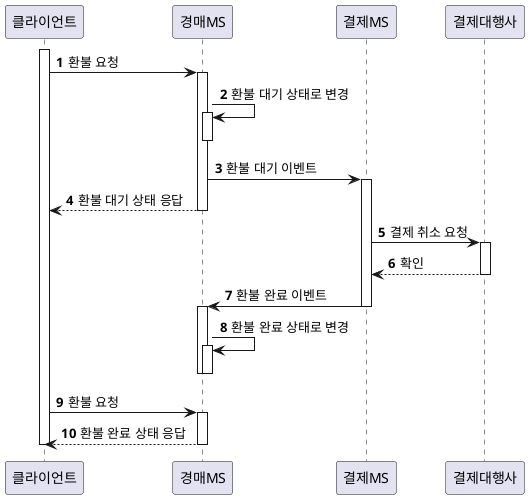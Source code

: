 @startuml
autonumber
participant 클라이언트

activate 클라이언트
클라이언트 -> 경매MS: 환불 요청
    activate 경매MS
    경매MS -> 경매MS: 환불 대기 상태로 변경
        activate 경매MS
        deactivate 경매MS
    경매MS -> 결제MS: 환불 대기 이벤트
        activate 결제MS
    경매MS --> 클라이언트: 환불 대기 상태 응답
    deactivate 경매MS
    결제MS -> 결제대행사: 결제 취소 요청
        activate 결제대행사
        결제대행사 --> 결제MS: 확인
        deactivate 결제대행사
    결제MS -> 경매MS: 환불 완료 이벤트
    deactivate 결제MS
        activate 경매MS
        경매MS -> 경매MS: 환불 완료 상태로 변경
            activate 경매MS
            deactivate 경매MS
        deactivate 경매MS
클라이언트 -> 경매MS: 환불 요청
    activate 경매MS
    경매MS --> 클라이언트: 환불 완료 상태 응답
    deactivate 경매MS
deactivate 클라이언트
@enduml